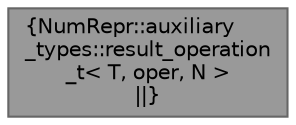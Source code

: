 digraph "NumRepr::auxiliary_types::result_operation_t&lt; T, oper, N &gt;"
{
 // INTERACTIVE_SVG=YES
 // LATEX_PDF_SIZE
  bgcolor="transparent";
  edge [fontname=Helvetica,fontsize=10,labelfontname=Helvetica,labelfontsize=10];
  node [fontname=Helvetica,fontsize=10,shape=box,height=0.2,width=0.4];
  Node1 [label="{NumRepr::auxiliary\l_types::result_operation\l_t\< T, oper, N \>\n||}",height=0.2,width=0.4,color="gray40", fillcolor="grey60", style="filled", fontcolor="black",tooltip=" "];
}
